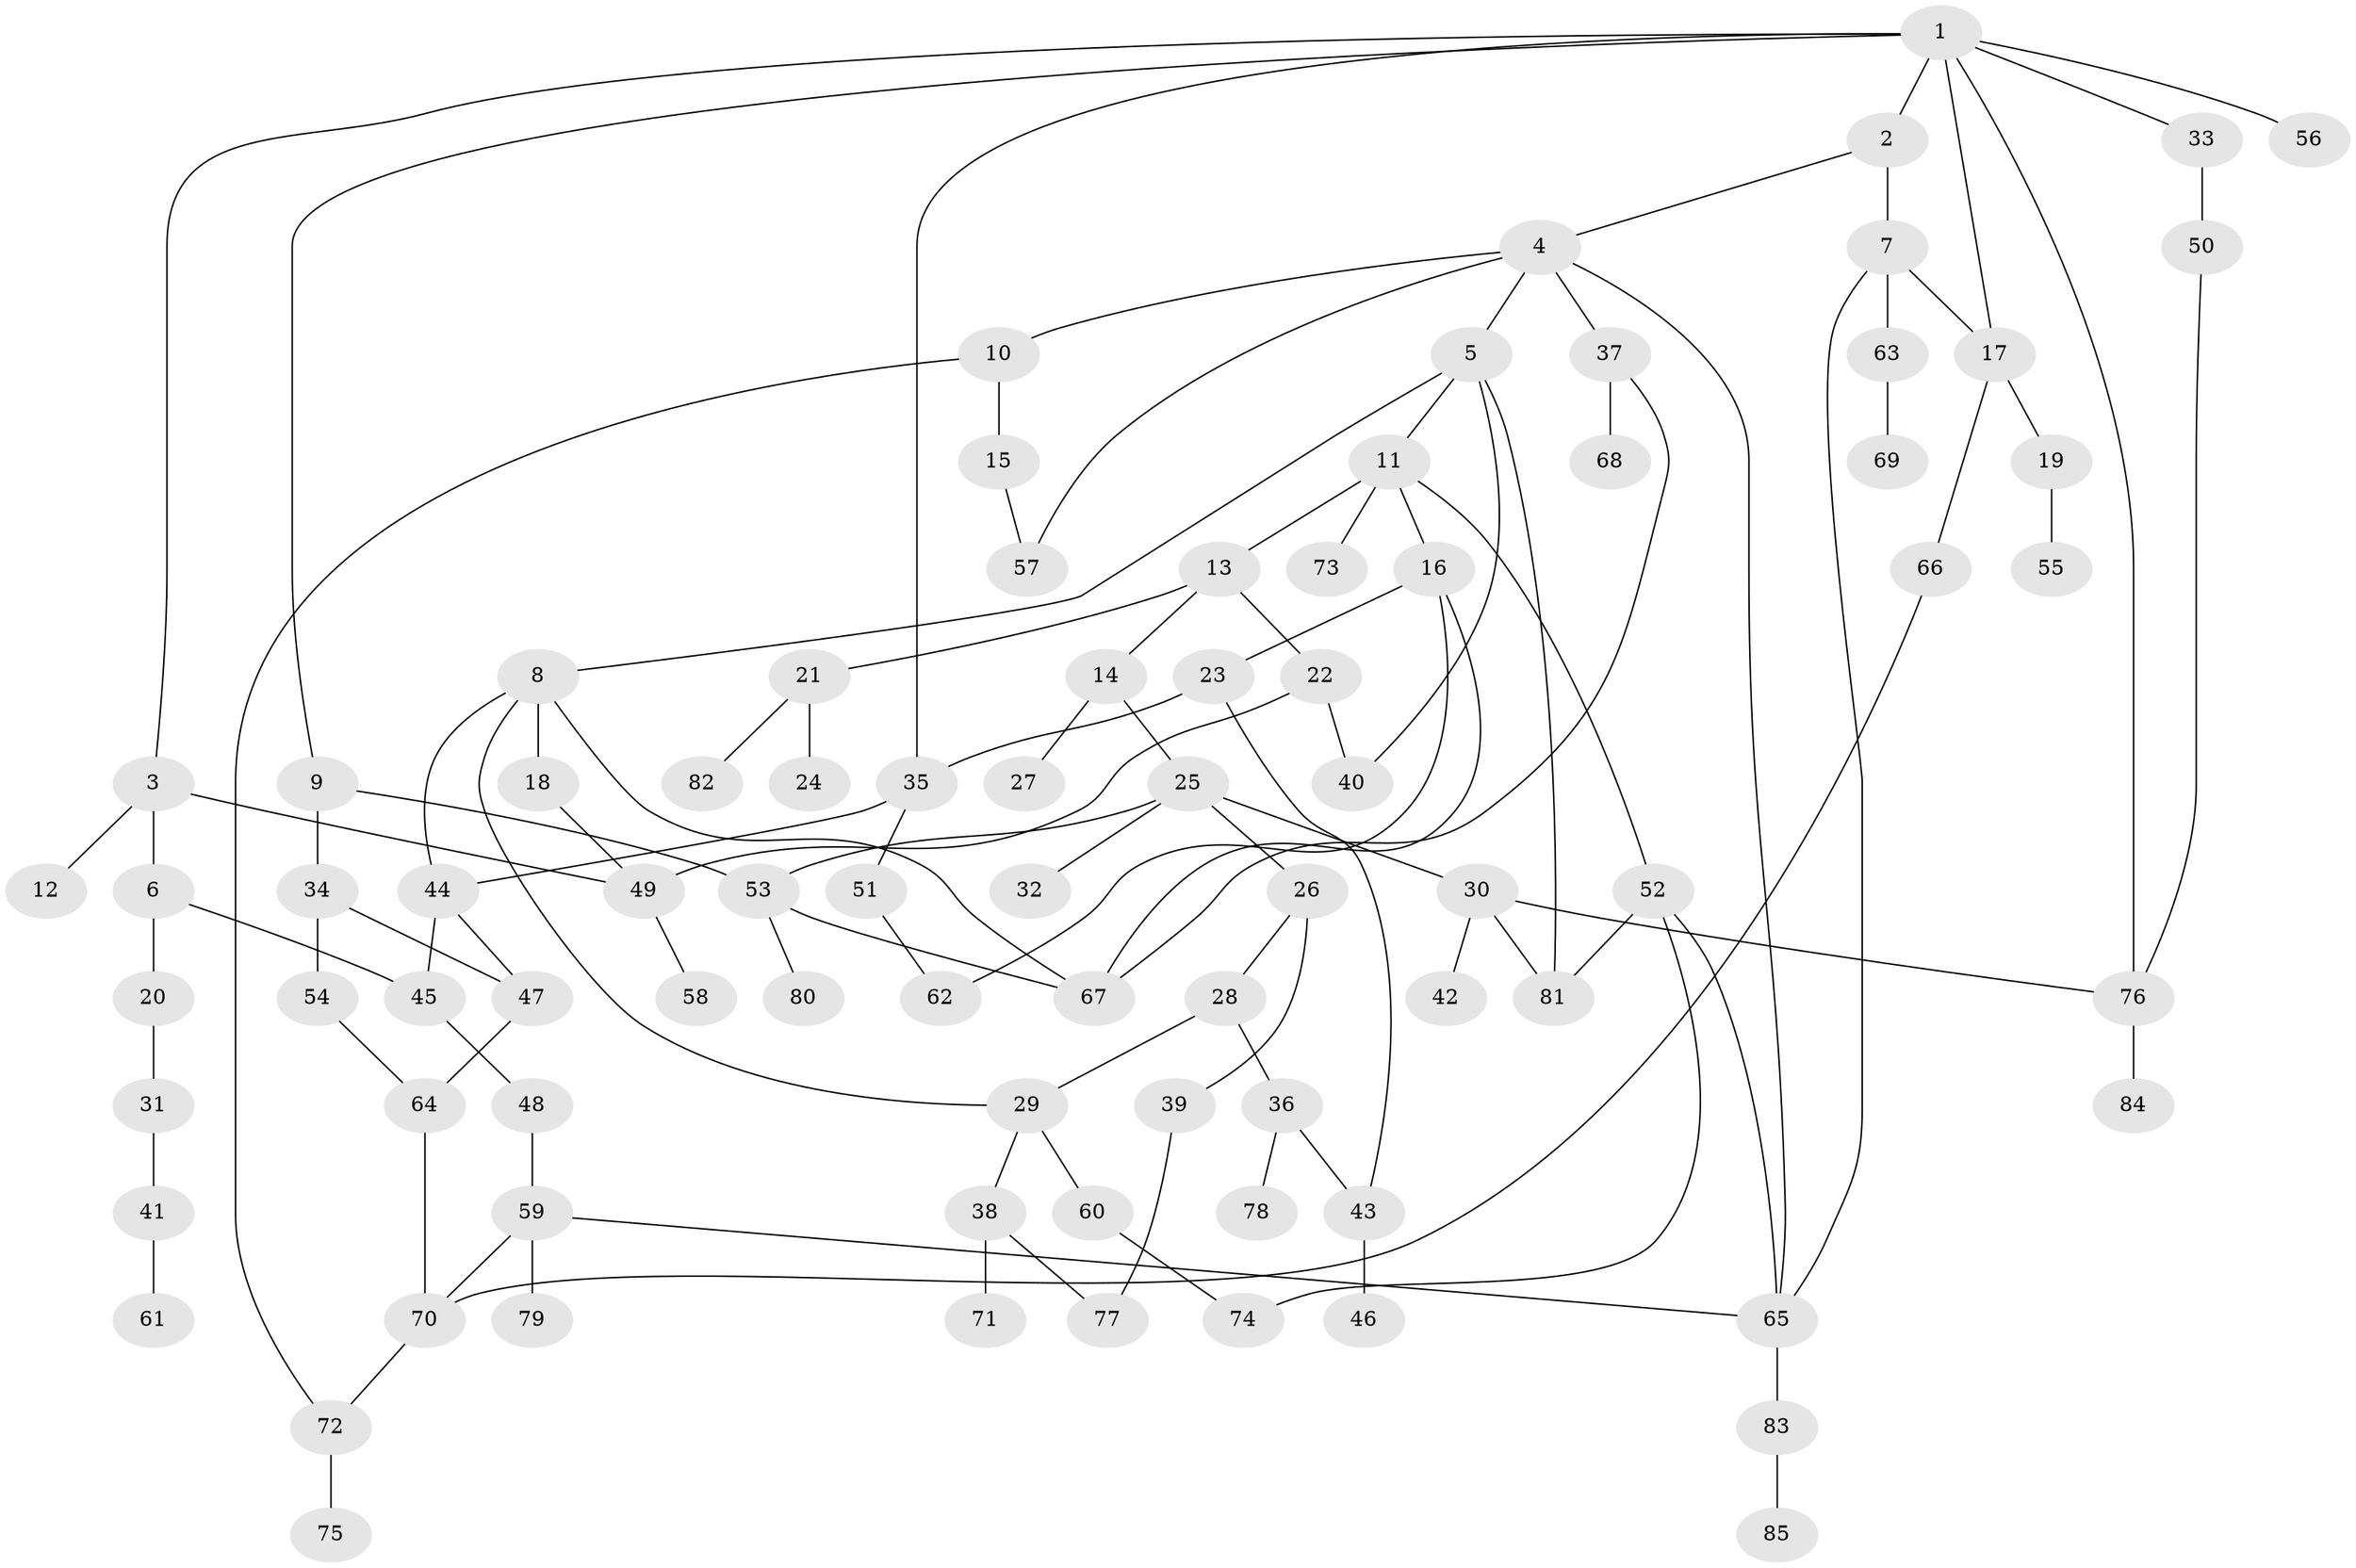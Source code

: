 // coarse degree distribution, {6: 0.029411764705882353, 8: 0.029411764705882353, 3: 0.23529411764705882, 5: 0.08823529411764706, 13: 0.029411764705882353, 2: 0.2647058823529412, 4: 0.20588235294117646, 1: 0.11764705882352941}
// Generated by graph-tools (version 1.1) at 2025/48/03/04/25 22:48:39]
// undirected, 85 vertices, 113 edges
graph export_dot {
  node [color=gray90,style=filled];
  1;
  2;
  3;
  4;
  5;
  6;
  7;
  8;
  9;
  10;
  11;
  12;
  13;
  14;
  15;
  16;
  17;
  18;
  19;
  20;
  21;
  22;
  23;
  24;
  25;
  26;
  27;
  28;
  29;
  30;
  31;
  32;
  33;
  34;
  35;
  36;
  37;
  38;
  39;
  40;
  41;
  42;
  43;
  44;
  45;
  46;
  47;
  48;
  49;
  50;
  51;
  52;
  53;
  54;
  55;
  56;
  57;
  58;
  59;
  60;
  61;
  62;
  63;
  64;
  65;
  66;
  67;
  68;
  69;
  70;
  71;
  72;
  73;
  74;
  75;
  76;
  77;
  78;
  79;
  80;
  81;
  82;
  83;
  84;
  85;
  1 -- 2;
  1 -- 3;
  1 -- 9;
  1 -- 33;
  1 -- 56;
  1 -- 17;
  1 -- 35;
  1 -- 76;
  2 -- 4;
  2 -- 7;
  3 -- 6;
  3 -- 12;
  3 -- 49;
  4 -- 5;
  4 -- 10;
  4 -- 37;
  4 -- 57;
  4 -- 65;
  5 -- 8;
  5 -- 11;
  5 -- 81;
  5 -- 40;
  6 -- 20;
  6 -- 45;
  7 -- 17;
  7 -- 63;
  7 -- 65;
  8 -- 18;
  8 -- 29;
  8 -- 67;
  8 -- 44;
  9 -- 34;
  9 -- 53;
  10 -- 15;
  10 -- 72;
  11 -- 13;
  11 -- 16;
  11 -- 52;
  11 -- 73;
  13 -- 14;
  13 -- 21;
  13 -- 22;
  14 -- 25;
  14 -- 27;
  15 -- 57;
  16 -- 23;
  16 -- 67;
  16 -- 62;
  17 -- 19;
  17 -- 66;
  18 -- 49;
  19 -- 55;
  20 -- 31;
  21 -- 24;
  21 -- 82;
  22 -- 40;
  22 -- 49;
  23 -- 35;
  23 -- 43;
  25 -- 26;
  25 -- 30;
  25 -- 32;
  25 -- 53;
  26 -- 28;
  26 -- 39;
  28 -- 36;
  28 -- 29;
  29 -- 38;
  29 -- 60;
  30 -- 42;
  30 -- 76;
  30 -- 81;
  31 -- 41;
  33 -- 50;
  34 -- 47;
  34 -- 54;
  35 -- 44;
  35 -- 51;
  36 -- 43;
  36 -- 78;
  37 -- 67;
  37 -- 68;
  38 -- 71;
  38 -- 77;
  39 -- 77;
  41 -- 61;
  43 -- 46;
  44 -- 45;
  44 -- 47;
  45 -- 48;
  47 -- 64;
  48 -- 59;
  49 -- 58;
  50 -- 76;
  51 -- 62;
  52 -- 65;
  52 -- 74;
  52 -- 81;
  53 -- 80;
  53 -- 67;
  54 -- 64;
  59 -- 79;
  59 -- 70;
  59 -- 65;
  60 -- 74;
  63 -- 69;
  64 -- 70;
  65 -- 83;
  66 -- 70;
  70 -- 72;
  72 -- 75;
  76 -- 84;
  83 -- 85;
}
